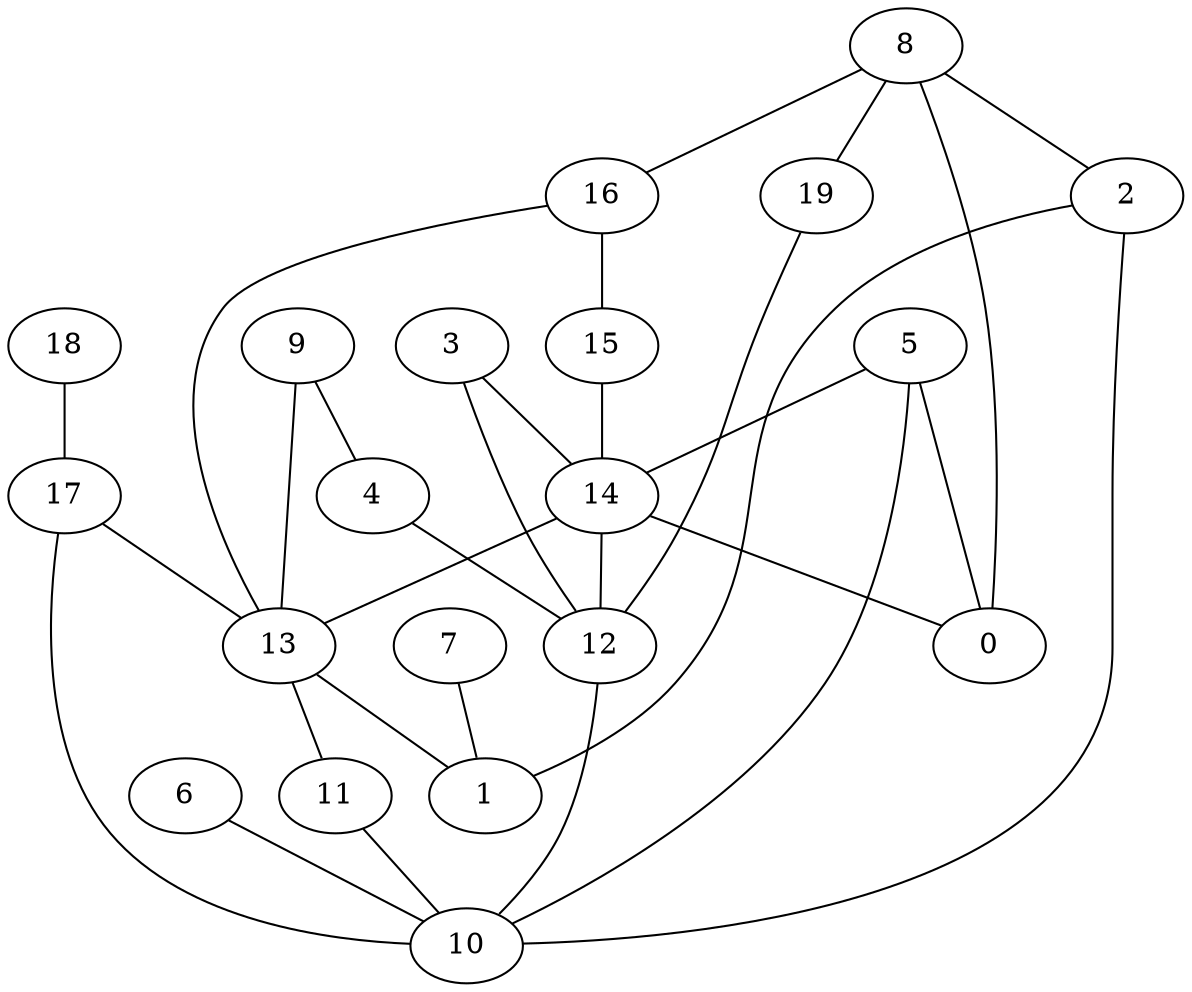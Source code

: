 digraph GG_graph {

subgraph G_graph {
edge [color = black]
"2" -> "10" [dir = none]
"17" -> "10" [dir = none]
"7" -> "1" [dir = none]
"18" -> "17" [dir = none]
"14" -> "13" [dir = none]
"16" -> "15" [dir = none]
"3" -> "12" [dir = none]
"3" -> "14" [dir = none]
"5" -> "0" [dir = none]
"5" -> "14" [dir = none]
"12" -> "10" [dir = none]
"4" -> "12" [dir = none]
"15" -> "14" [dir = none]
"13" -> "11" [dir = none]
"13" -> "1" [dir = none]
"9" -> "4" [dir = none]
"8" -> "19" [dir = none]
"19" -> "12" [dir = none]
"6" -> "10" [dir = none]
"8" -> "2" [dir = none]
"14" -> "12" [dir = none]
"16" -> "13" [dir = none]
"11" -> "10" [dir = none]
"5" -> "10" [dir = none]
"17" -> "13" [dir = none]
"8" -> "16" [dir = none]
"2" -> "1" [dir = none]
"9" -> "13" [dir = none]
"14" -> "0" [dir = none]
"8" -> "0" [dir = none]
}

}
